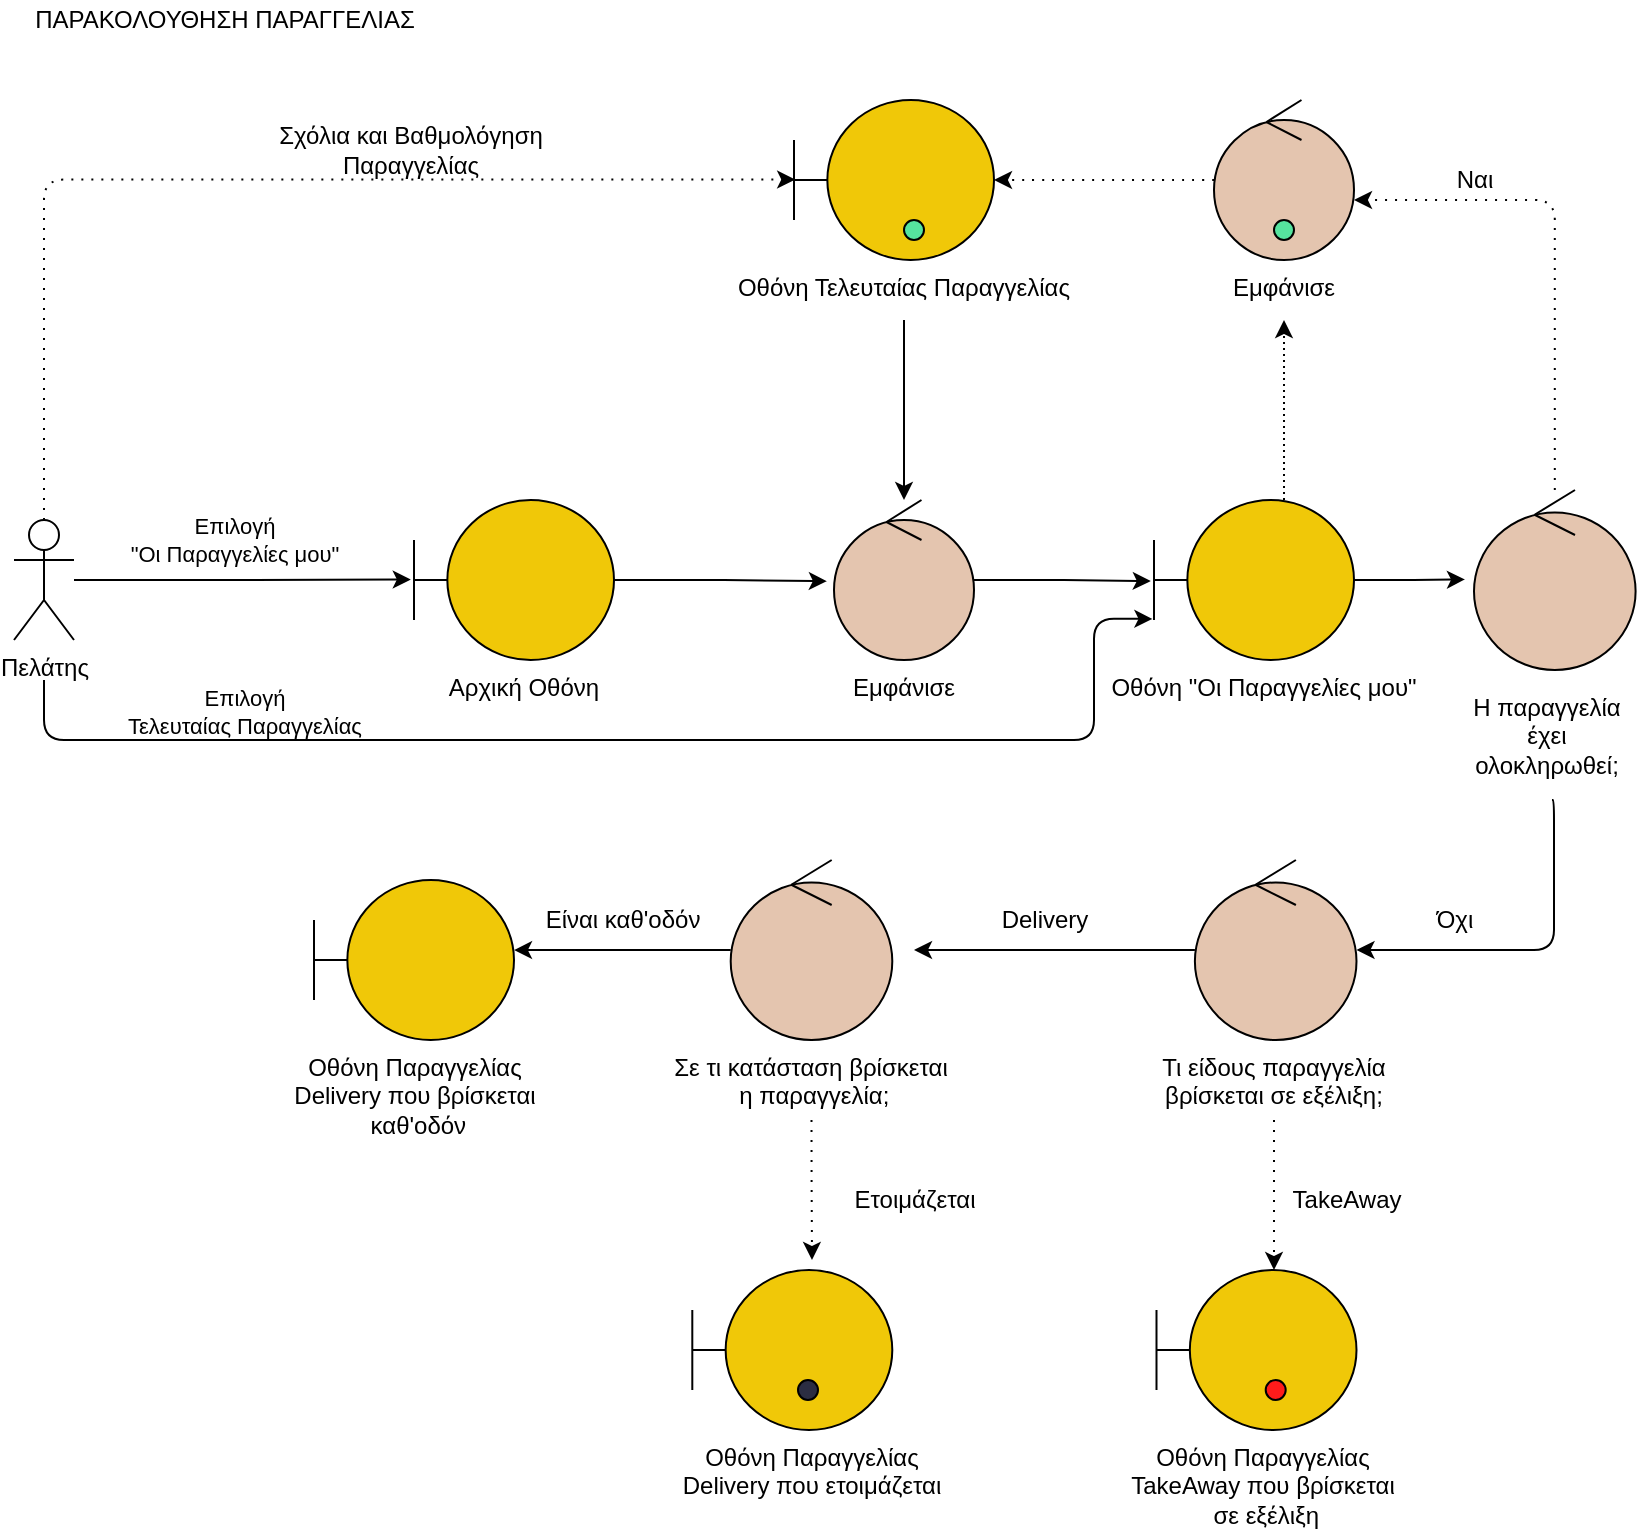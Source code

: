 <mxfile version="18.0.5" type="device"><diagram id="spNBmt7nGGu42IxAUGbJ" name="Page-1"><mxGraphModel dx="1221" dy="613" grid="1" gridSize="10" guides="1" tooltips="1" connect="1" arrows="1" fold="1" page="1" pageScale="1" pageWidth="827" pageHeight="1169" math="0" shadow="0"><root><mxCell id="0"/><mxCell id="1" parent="0"/><mxCell id="uOco908UkRIUvQfXBGwi-32" style="rounded=0;orthogonalLoop=1;jettySize=auto;html=1;entryX=-0.016;entryY=0.497;entryDx=0;entryDy=0;entryPerimeter=0;elbow=vertical;edgeStyle=orthogonalEdgeStyle;" parent="1" source="uOco908UkRIUvQfXBGwi-34" target="uOco908UkRIUvQfXBGwi-36" edge="1"><mxGeometry relative="1" as="geometry"/></mxCell><mxCell id="uOco908UkRIUvQfXBGwi-33" value="Επιλογή &lt;br&gt;&quot;Οι Παραγγελίες μου&quot;" style="edgeLabel;html=1;align=center;verticalAlign=middle;resizable=0;points=[];labelBackgroundColor=none;" parent="uOco908UkRIUvQfXBGwi-32" vertex="1" connectable="0"><mxGeometry x="-0.346" y="1" relative="1" as="geometry"><mxPoint x="25" y="-19" as="offset"/></mxGeometry></mxCell><mxCell id="-7l5TNBYnruIjCDC7jUo-1" style="rounded=1;orthogonalLoop=1;jettySize=auto;html=1;entryX=0.006;entryY=0.497;entryDx=0;entryDy=0;entryPerimeter=0;fontColor=#000000;endArrow=classic;endFill=1;strokeColor=#000000;fillColor=#a20025;exitX=0.5;exitY=0;exitDx=0;exitDy=0;exitPerimeter=0;elbow=vertical;edgeStyle=orthogonalEdgeStyle;dashed=1;dashPattern=1 4;" parent="1" source="uOco908UkRIUvQfXBGwi-34" target="uOco908UkRIUvQfXBGwi-52" edge="1"><mxGeometry relative="1" as="geometry"/></mxCell><mxCell id="czow1Pg8Ai8CJ6GA_n7Y-1" style="edgeStyle=orthogonalEdgeStyle;rounded=1;orthogonalLoop=1;jettySize=auto;html=1;entryX=-0.008;entryY=0.743;entryDx=0;entryDy=0;entryPerimeter=0;" parent="1" target="uOco908UkRIUvQfXBGwi-43" edge="1"><mxGeometry relative="1" as="geometry"><mxPoint x="26" y="360" as="sourcePoint"/><Array as="points"><mxPoint x="26" y="390"/><mxPoint x="551" y="390"/><mxPoint x="551" y="330"/></Array></mxGeometry></mxCell><mxCell id="uOco908UkRIUvQfXBGwi-34" value="Πελάτης" style="shape=umlActor;verticalLabelPosition=bottom;verticalAlign=top;html=1;" parent="1" vertex="1"><mxGeometry x="11" y="280" width="30" height="60" as="geometry"/></mxCell><mxCell id="uOco908UkRIUvQfXBGwi-35" style="rounded=0;orthogonalLoop=1;jettySize=auto;html=1;entryX=-0.051;entryY=0.507;entryDx=0;entryDy=0;entryPerimeter=0;elbow=vertical;edgeStyle=orthogonalEdgeStyle;" parent="1" source="uOco908UkRIUvQfXBGwi-36" target="uOco908UkRIUvQfXBGwi-38" edge="1"><mxGeometry relative="1" as="geometry"/></mxCell><mxCell id="uOco908UkRIUvQfXBGwi-36" value="" style="shape=umlBoundary;whiteSpace=wrap;html=1;fillColor=#F0C808;strokeColor=#000000;" parent="1" vertex="1"><mxGeometry x="211" y="270" width="100" height="80" as="geometry"/></mxCell><mxCell id="uOco908UkRIUvQfXBGwi-37" style="rounded=0;orthogonalLoop=1;jettySize=auto;html=1;entryX=-0.016;entryY=0.507;entryDx=0;entryDy=0;entryPerimeter=0;elbow=vertical;edgeStyle=orthogonalEdgeStyle;" parent="1" source="uOco908UkRIUvQfXBGwi-38" target="uOco908UkRIUvQfXBGwi-43" edge="1"><mxGeometry relative="1" as="geometry"/></mxCell><mxCell id="uOco908UkRIUvQfXBGwi-38" value="" style="ellipse;shape=umlControl;whiteSpace=wrap;html=1;fillColor=#E4C5AF;" parent="1" vertex="1"><mxGeometry x="421" y="270" width="70" height="80" as="geometry"/></mxCell><mxCell id="uOco908UkRIUvQfXBGwi-40" style="rounded=0;orthogonalLoop=1;jettySize=auto;html=1;entryX=0.5;entryY=1;entryDx=0;entryDy=0;fillColor=#a20025;strokeColor=#000000;elbow=vertical;edgeStyle=orthogonalEdgeStyle;dashed=1;dashPattern=1 2;" parent="1" source="uOco908UkRIUvQfXBGwi-43" target="yPSdzhsSJQOhs1ErMhco-2" edge="1"><mxGeometry relative="1" as="geometry"><Array as="points"><mxPoint x="646" y="270"/><mxPoint x="646" y="270"/></Array></mxGeometry></mxCell><mxCell id="-7l5TNBYnruIjCDC7jUo-4" style="rounded=1;orthogonalLoop=1;jettySize=auto;html=1;fontColor=#000000;endArrow=classic;endFill=1;elbow=vertical;edgeStyle=orthogonalEdgeStyle;" parent="1" target="uOco908UkRIUvQfXBGwi-45" edge="1"><mxGeometry relative="1" as="geometry"><Array as="points"><mxPoint x="781" y="495"/></Array><mxPoint x="780" y="420" as="sourcePoint"/></mxGeometry></mxCell><mxCell id="czow1Pg8Ai8CJ6GA_n7Y-5" style="edgeStyle=orthogonalEdgeStyle;rounded=1;orthogonalLoop=1;jettySize=auto;html=1;entryX=-0.056;entryY=0.497;entryDx=0;entryDy=0;entryPerimeter=0;" parent="1" source="uOco908UkRIUvQfXBGwi-43" target="czow1Pg8Ai8CJ6GA_n7Y-3" edge="1"><mxGeometry relative="1" as="geometry"/></mxCell><mxCell id="uOco908UkRIUvQfXBGwi-43" value="" style="shape=umlBoundary;whiteSpace=wrap;html=1;fillColor=#F0C808;strokeColor=#000000;" parent="1" vertex="1"><mxGeometry x="581" y="270" width="100" height="80" as="geometry"/></mxCell><mxCell id="uOco908UkRIUvQfXBGwi-44" style="rounded=0;orthogonalLoop=1;jettySize=auto;html=1;elbow=vertical;edgeStyle=orthogonalEdgeStyle;exitX=0.5;exitY=1;exitDx=0;exitDy=0;dashed=1;dashPattern=1 4;" parent="1" source="yPSdzhsSJQOhs1ErMhco-8" target="uOco908UkRIUvQfXBGwi-47" edge="1"><mxGeometry relative="1" as="geometry"><Array as="points"><mxPoint x="641" y="580"/></Array></mxGeometry></mxCell><mxCell id="-7l5TNBYnruIjCDC7jUo-5" style="rounded=0;orthogonalLoop=1;jettySize=auto;html=1;fontColor=#000000;endArrow=classic;endFill=1;fillColor=#a20025;strokeColor=#000000;elbow=vertical;edgeStyle=orthogonalEdgeStyle;" parent="1" source="uOco908UkRIUvQfXBGwi-45" edge="1"><mxGeometry relative="1" as="geometry"><mxPoint x="461" y="495" as="targetPoint"/></mxGeometry></mxCell><mxCell id="uOco908UkRIUvQfXBGwi-45" value="" style="ellipse;shape=umlControl;whiteSpace=wrap;html=1;fillColor=#E4C5AF;" parent="1" vertex="1"><mxGeometry x="601.45" y="450" width="80.8" height="90" as="geometry"/></mxCell><mxCell id="uOco908UkRIUvQfXBGwi-47" value="" style="shape=umlBoundary;whiteSpace=wrap;html=1;fillColor=#F0C808;strokeColor=#000000;" parent="1" vertex="1"><mxGeometry x="582.25" y="655" width="100" height="80" as="geometry"/></mxCell><mxCell id="uOco908UkRIUvQfXBGwi-48" style="orthogonalLoop=1;jettySize=auto;html=1;fillColor=#a20025;strokeColor=#000000;elbow=vertical;edgeStyle=orthogonalEdgeStyle;curved=1;dashed=1;dashPattern=1 4;" parent="1" source="uOco908UkRIUvQfXBGwi-49" target="uOco908UkRIUvQfXBGwi-52" edge="1"><mxGeometry relative="1" as="geometry"/></mxCell><mxCell id="uOco908UkRIUvQfXBGwi-49" value="" style="ellipse;shape=umlControl;whiteSpace=wrap;html=1;fillColor=#E4C5AF;fontColor=#ffffff;strokeColor=#000000;" parent="1" vertex="1"><mxGeometry x="611" y="70" width="70" height="80" as="geometry"/></mxCell><mxCell id="uOco908UkRIUvQfXBGwi-51" style="rounded=0;orthogonalLoop=1;jettySize=auto;html=1;startArrow=none;elbow=vertical;edgeStyle=orthogonalEdgeStyle;exitX=0.5;exitY=1;exitDx=0;exitDy=0;" parent="1" source="yPSdzhsSJQOhs1ErMhco-1" edge="1"><mxGeometry relative="1" as="geometry"><mxPoint x="471" y="160" as="sourcePoint"/><mxPoint x="456" y="270" as="targetPoint"/><Array as="points"/></mxGeometry></mxCell><mxCell id="uOco908UkRIUvQfXBGwi-52" value="" style="shape=umlBoundary;whiteSpace=wrap;html=1;fillColor=#F0C808;fontColor=#ffffff;strokeColor=#000000;" parent="1" vertex="1"><mxGeometry x="401" y="70" width="100" height="80" as="geometry"/></mxCell><mxCell id="uOco908UkRIUvQfXBGwi-59" value="ΠΑΡΑΚΟΛΟΥΘΗΣΗ ΠΑΡΑΓΓΕΛΙΑΣ" style="text;html=1;align=center;verticalAlign=middle;resizable=0;points=[];autosize=1;strokeColor=none;fillColor=none;" parent="1" vertex="1"><mxGeometry x="11" y="20" width="210" height="20" as="geometry"/></mxCell><mxCell id="-7l5TNBYnruIjCDC7jUo-2" value="Σχόλια και Βαθμολόγηση&lt;br&gt;Παραγγελίας" style="text;html=1;align=center;verticalAlign=middle;resizable=0;points=[];autosize=1;strokeColor=none;fillColor=none;fontColor=#000000;" parent="1" vertex="1"><mxGeometry x="133.5" y="80" width="150" height="30" as="geometry"/></mxCell><mxCell id="-7l5TNBYnruIjCDC7jUo-3" value="TakeAway" style="text;html=1;align=center;verticalAlign=middle;resizable=0;points=[];autosize=1;strokeColor=none;fillColor=none;fontColor=#000000;" parent="1" vertex="1"><mxGeometry x="642.25" y="610" width="70" height="20" as="geometry"/></mxCell><mxCell id="-7l5TNBYnruIjCDC7jUo-9" style="rounded=0;orthogonalLoop=1;jettySize=auto;html=1;fontColor=#000000;endArrow=classic;endFill=1;strokeColor=#000000;elbow=vertical;edgeStyle=orthogonalEdgeStyle;exitX=0.5;exitY=1;exitDx=0;exitDy=0;dashed=1;dashPattern=1 4;" parent="1" source="yPSdzhsSJQOhs1ErMhco-7" edge="1"><mxGeometry relative="1" as="geometry"><mxPoint x="410" y="650" as="targetPoint"/><Array as="points"><mxPoint x="410" y="610"/><mxPoint x="410" y="610"/></Array></mxGeometry></mxCell><mxCell id="-7l5TNBYnruIjCDC7jUo-12" style="rounded=0;orthogonalLoop=1;jettySize=auto;html=1;entryX=1;entryY=0.438;entryDx=0;entryDy=0;entryPerimeter=0;fontColor=#000000;endArrow=classic;endFill=1;strokeColor=#000000;fillColor=#a20025;elbow=vertical;edgeStyle=orthogonalEdgeStyle;" parent="1" source="-7l5TNBYnruIjCDC7jUo-6" target="-7l5TNBYnruIjCDC7jUo-11" edge="1"><mxGeometry relative="1" as="geometry"/></mxCell><mxCell id="-7l5TNBYnruIjCDC7jUo-6" value="" style="ellipse;shape=umlControl;whiteSpace=wrap;html=1;fillColor=#E4C5AF;" parent="1" vertex="1"><mxGeometry x="369.35" y="450" width="80.8" height="90" as="geometry"/></mxCell><mxCell id="-7l5TNBYnruIjCDC7jUo-7" value="Delivery" style="text;html=1;align=center;verticalAlign=middle;resizable=0;points=[];autosize=1;strokeColor=none;fillColor=none;fontColor=#000000;" parent="1" vertex="1"><mxGeometry x="496" y="470" width="60" height="20" as="geometry"/></mxCell><mxCell id="-7l5TNBYnruIjCDC7jUo-8" value="" style="shape=umlBoundary;whiteSpace=wrap;html=1;fillColor=#F0C808;strokeColor=#000000;gradientColor=none;" parent="1" vertex="1"><mxGeometry x="350.15" y="655" width="100" height="80" as="geometry"/></mxCell><mxCell id="-7l5TNBYnruIjCDC7jUo-10" value="Ετοιμάζεται" style="text;html=1;align=center;verticalAlign=middle;resizable=0;points=[];autosize=1;strokeColor=none;fillColor=none;fontColor=#000000;" parent="1" vertex="1"><mxGeometry x="421" y="610" width="80" height="20" as="geometry"/></mxCell><mxCell id="-7l5TNBYnruIjCDC7jUo-11" value="" style="shape=umlBoundary;whiteSpace=wrap;html=1;fillColor=#F0C808;fontColor=#ffffff;strokeColor=#000000;" parent="1" vertex="1"><mxGeometry x="161" y="460" width="100" height="80" as="geometry"/></mxCell><mxCell id="-7l5TNBYnruIjCDC7jUo-13" value="Είναι καθ'οδόν" style="text;html=1;align=center;verticalAlign=middle;resizable=0;points=[];autosize=1;strokeColor=none;fillColor=none;fontColor=#000000;" parent="1" vertex="1"><mxGeometry x="269.75" y="470" width="90" height="20" as="geometry"/></mxCell><mxCell id="yPSdzhsSJQOhs1ErMhco-1" value="&lt;meta charset=&quot;utf-8&quot;&gt;&lt;span style=&quot;font-family: helvetica; font-size: 12px; font-style: normal; font-weight: 400; letter-spacing: normal; text-indent: 0px; text-transform: none; word-spacing: 0px; display: inline; float: none;&quot;&gt;Οθόνη Τελευταίας Παραγγελίας&lt;/span&gt;" style="text;whiteSpace=wrap;html=1;align=center;fontColor=default;labelBackgroundColor=none;" parent="1" vertex="1"><mxGeometry x="351" y="150" width="210" height="30" as="geometry"/></mxCell><mxCell id="yPSdzhsSJQOhs1ErMhco-2" value="&lt;meta charset=&quot;utf-8&quot;&gt;&lt;span style=&quot;font-family: helvetica; font-size: 12px; font-style: normal; font-weight: 400; letter-spacing: normal; text-indent: 0px; text-transform: none; word-spacing: 0px; display: inline; float: none;&quot;&gt;Εμφάνισε&lt;/span&gt;" style="text;whiteSpace=wrap;html=1;align=center;fontColor=default;labelBackgroundColor=none;" parent="1" vertex="1"><mxGeometry x="606" y="150" width="80" height="30" as="geometry"/></mxCell><mxCell id="yPSdzhsSJQOhs1ErMhco-3" value="&lt;meta charset=&quot;utf-8&quot;&gt;&lt;span style=&quot;font-family: helvetica; font-size: 12px; font-style: normal; font-weight: 400; letter-spacing: normal; text-indent: 0px; text-transform: none; word-spacing: 0px; display: inline; float: none;&quot;&gt;Αρχική Οθόνη&lt;/span&gt;" style="text;whiteSpace=wrap;html=1;align=center;fontColor=default;labelBackgroundColor=none;" parent="1" vertex="1"><mxGeometry x="211" y="350" width="110" height="30" as="geometry"/></mxCell><mxCell id="yPSdzhsSJQOhs1ErMhco-4" value="&lt;meta charset=&quot;utf-8&quot;&gt;&lt;span style=&quot;font-family: helvetica; font-size: 12px; font-style: normal; font-weight: 400; letter-spacing: normal; text-indent: 0px; text-transform: none; word-spacing: 0px; display: inline; float: none;&quot;&gt;Εμφάνισε&lt;/span&gt;" style="text;whiteSpace=wrap;html=1;align=center;fontColor=default;labelBackgroundColor=none;" parent="1" vertex="1"><mxGeometry x="416" y="350" width="80" height="30" as="geometry"/></mxCell><mxCell id="yPSdzhsSJQOhs1ErMhco-5" value="&lt;meta charset=&quot;utf-8&quot;&gt;&lt;span style=&quot;font-family: helvetica; font-size: 12px; font-style: normal; font-weight: 400; letter-spacing: normal; text-indent: 0px; text-transform: none; word-spacing: 0px; display: inline; float: none;&quot;&gt;Οθόνη &quot;Οι Παραγγελίες μου&quot;&lt;/span&gt;" style="text;whiteSpace=wrap;html=1;align=center;fontColor=default;labelBackgroundColor=none;" parent="1" vertex="1"><mxGeometry x="540.75" y="350" width="190" height="30" as="geometry"/></mxCell><mxCell id="yPSdzhsSJQOhs1ErMhco-6" value="&lt;span style=&quot;font-family: helvetica; font-size: 12px; font-style: normal; font-weight: 400; letter-spacing: normal; text-indent: 0px; text-transform: none; word-spacing: 0px; display: inline; float: none;&quot;&gt;Οθόνη Παραγγελίας&lt;/span&gt;&lt;br style=&quot;font-family: helvetica; font-size: 12px; font-style: normal; font-weight: 400; letter-spacing: normal; text-indent: 0px; text-transform: none; word-spacing: 0px;&quot;&gt;&lt;span style=&quot;font-family: helvetica; font-size: 12px; font-style: normal; font-weight: 400; letter-spacing: normal; text-indent: 0px; text-transform: none; word-spacing: 0px; display: inline; float: none;&quot;&gt;Delivery που βρίσκεται&lt;br&gt;&amp;nbsp;καθ'οδόν&lt;/span&gt;" style="text;whiteSpace=wrap;html=1;align=center;fontColor=default;labelBackgroundColor=none;" parent="1" vertex="1"><mxGeometry x="138.5" y="540" width="145" height="40" as="geometry"/></mxCell><mxCell id="yPSdzhsSJQOhs1ErMhco-7" value="&lt;span style=&quot;font-family: helvetica; font-size: 12px; font-style: normal; font-weight: 400; letter-spacing: normal; text-indent: 0px; text-transform: none; word-spacing: 0px; display: inline; float: none;&quot;&gt;Σε τι κατάσταση βρίσκεται&lt;br&gt;&amp;nbsp;η παραγγελία;&lt;/span&gt;" style="text;whiteSpace=wrap;html=1;align=center;fontColor=default;labelBackgroundColor=none;" parent="1" vertex="1"><mxGeometry x="324.13" y="540" width="171.25" height="40" as="geometry"/></mxCell><mxCell id="yPSdzhsSJQOhs1ErMhco-8" value="&lt;span style=&quot;font-family: helvetica; font-size: 12px; font-style: normal; font-weight: 400; letter-spacing: normal; text-indent: 0px; text-transform: none; word-spacing: 0px; display: inline; float: none;&quot;&gt;Τι είδους παραγγελία &lt;br&gt;βρίσκεται σε εξέλιξη;&lt;/span&gt;" style="text;whiteSpace=wrap;html=1;align=center;fontColor=default;labelBackgroundColor=none;" parent="1" vertex="1"><mxGeometry x="561" y="540" width="160" height="40" as="geometry"/></mxCell><mxCell id="yPSdzhsSJQOhs1ErMhco-9" value="&lt;meta charset=&quot;utf-8&quot;&gt;&lt;span style=&quot;color: rgb(0, 0, 0); font-family: helvetica; font-size: 12px; font-style: normal; font-weight: 400; letter-spacing: normal; text-indent: 0px; text-transform: none; word-spacing: 0px; display: inline; float: none;&quot;&gt;Οθόνη Παραγγελίας&lt;/span&gt;&lt;br style=&quot;color: rgb(0, 0, 0); font-family: helvetica; font-size: 12px; font-style: normal; font-weight: 400; letter-spacing: normal; text-indent: 0px; text-transform: none; word-spacing: 0px;&quot;&gt;&lt;span style=&quot;color: rgb(0, 0, 0); font-family: helvetica; font-size: 12px; font-style: normal; font-weight: 400; letter-spacing: normal; text-indent: 0px; text-transform: none; word-spacing: 0px; display: inline; float: none;&quot;&gt;Delivery που ετοιμάζεται&lt;/span&gt;" style="text;whiteSpace=wrap;html=1;fontColor=default;align=center;labelBackgroundColor=none;" parent="1" vertex="1"><mxGeometry x="329.75" y="735" width="160" height="40" as="geometry"/></mxCell><mxCell id="yPSdzhsSJQOhs1ErMhco-10" value="&lt;span style=&quot;color: rgb(0, 0, 0); font-family: helvetica; font-size: 12px; font-style: normal; font-weight: 400; letter-spacing: normal; text-indent: 0px; text-transform: none; word-spacing: 0px; display: inline; float: none;&quot;&gt;Οθόνη Παραγγελίας&lt;/span&gt;&lt;br style=&quot;color: rgb(0, 0, 0); font-family: helvetica; font-size: 12px; font-style: normal; font-weight: 400; letter-spacing: normal; text-indent: 0px; text-transform: none; word-spacing: 0px;&quot;&gt;&lt;span style=&quot;color: rgb(0, 0, 0); font-family: helvetica; font-size: 12px; font-style: normal; font-weight: 400; letter-spacing: normal; text-indent: 0px; text-transform: none; word-spacing: 0px; display: inline; float: none;&quot;&gt;TakeAway που βρίσκεται&lt;br&gt;&amp;nbsp;σε εξέλιξη&lt;/span&gt;" style="text;whiteSpace=wrap;html=1;fontColor=default;align=center;labelBackgroundColor=none;" parent="1" vertex="1"><mxGeometry x="544.25" y="735" width="183" height="40" as="geometry"/></mxCell><mxCell id="czow1Pg8Ai8CJ6GA_n7Y-2" value="Επιλογή &lt;br&gt;Τελευταίας Παραγγελίας" style="edgeLabel;html=1;align=center;verticalAlign=middle;resizable=0;points=[];labelBackgroundColor=none;" parent="1" vertex="1" connectable="0"><mxGeometry x="133.5" y="390" as="geometry"><mxPoint x="-8" y="-14" as="offset"/></mxGeometry></mxCell><mxCell id="czow1Pg8Ai8CJ6GA_n7Y-6" style="edgeStyle=orthogonalEdgeStyle;rounded=1;orthogonalLoop=1;jettySize=auto;html=1;entryX=1;entryY=0.625;entryDx=0;entryDy=0;entryPerimeter=0;dashed=1;dashPattern=1 4;" parent="1" source="czow1Pg8Ai8CJ6GA_n7Y-3" target="uOco908UkRIUvQfXBGwi-49" edge="1"><mxGeometry relative="1" as="geometry"><Array as="points"><mxPoint x="781" y="120"/></Array></mxGeometry></mxCell><mxCell id="czow1Pg8Ai8CJ6GA_n7Y-3" value="" style="ellipse;shape=umlControl;whiteSpace=wrap;html=1;fillColor=#E4C5AF;" parent="1" vertex="1"><mxGeometry x="741" y="265" width="80.8" height="90" as="geometry"/></mxCell><mxCell id="czow1Pg8Ai8CJ6GA_n7Y-4" value="&lt;font face=&quot;helvetica&quot;&gt;Η παραγγελία έχει &lt;br&gt;ολοκληρωθεί;&lt;/font&gt;" style="text;whiteSpace=wrap;html=1;align=center;fontColor=default;labelBackgroundColor=none;" parent="1" vertex="1"><mxGeometry x="730.75" y="360" width="92.75" height="30" as="geometry"/></mxCell><mxCell id="czow1Pg8Ai8CJ6GA_n7Y-7" value="Όχι" style="text;html=1;align=center;verticalAlign=middle;resizable=0;points=[];autosize=1;strokeColor=none;fillColor=none;" parent="1" vertex="1"><mxGeometry x="716" y="470" width="30" height="20" as="geometry"/></mxCell><mxCell id="czow1Pg8Ai8CJ6GA_n7Y-8" value="Ναι" style="text;html=1;align=center;verticalAlign=middle;resizable=0;points=[];autosize=1;strokeColor=none;fillColor=none;" parent="1" vertex="1"><mxGeometry x="726" y="100" width="30" height="20" as="geometry"/></mxCell><mxCell id="hjujNVbJx291Xij0yluh-1" value="" style="shape=ellipse;fillColor=#56E39F;strokeColor=default;html=1;sketch=0;fontColor=#56E39F;" parent="1" vertex="1"><mxGeometry x="456" y="130" width="10" height="10" as="geometry"/></mxCell><mxCell id="hjujNVbJx291Xij0yluh-2" value="" style="shape=ellipse;fillColor=#56E39F;strokeColor=default;html=1;sketch=0;fontColor=#56E39F;" parent="1" vertex="1"><mxGeometry x="641" y="130" width="10" height="10" as="geometry"/></mxCell><mxCell id="hjujNVbJx291Xij0yluh-3" value="" style="shape=ellipse;fillColor=#2B2D42;strokeColor=default;html=1;sketch=0;fontColor=#56E39F;" parent="1" vertex="1"><mxGeometry x="403" y="710" width="10" height="10" as="geometry"/></mxCell><mxCell id="hjujNVbJx291Xij0yluh-4" value="" style="shape=ellipse;fillColor=#FF1B1B;strokeColor=default;html=1;sketch=0;fontColor=#56E39F;" parent="1" vertex="1"><mxGeometry x="636.85" y="710" width="10" height="10" as="geometry"/></mxCell></root></mxGraphModel></diagram></mxfile>